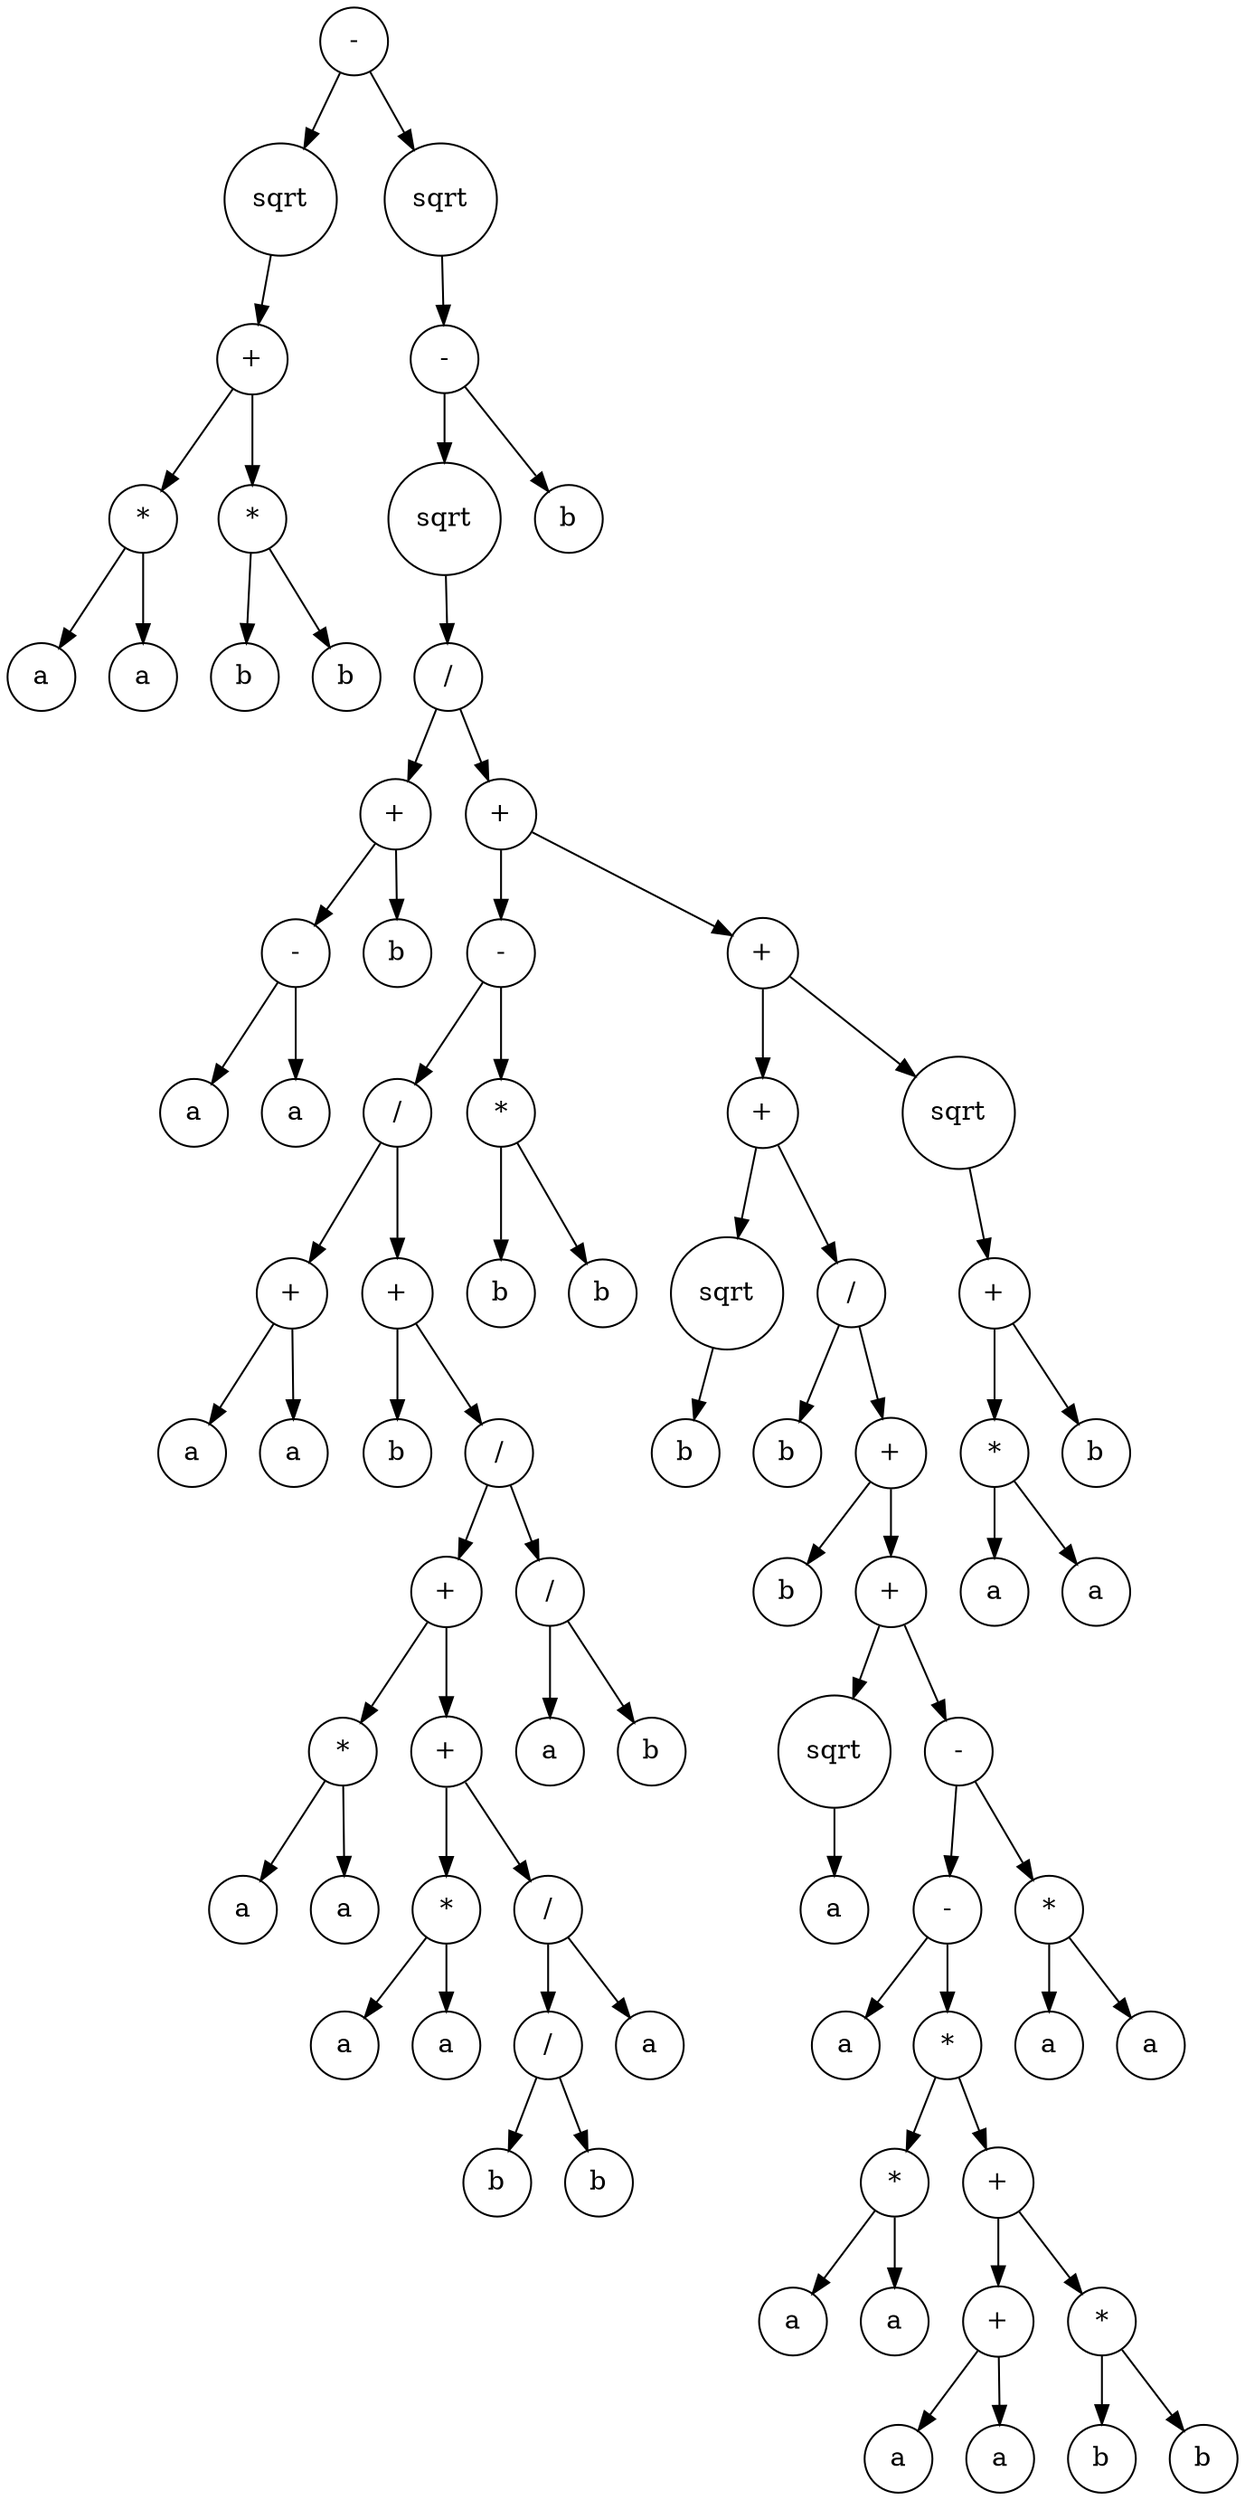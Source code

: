 digraph g {
graph [ordering=out];
node [shape=circle];
n[label = "-"];
n0[label = "sqrt"];
n00[label = "+"];
n000[label = "*"];
n0000[label = "a"];
n000 -> n0000;
n0001[label = "a"];
n000 -> n0001;
n00 -> n000;
n001[label = "*"];
n0010[label = "b"];
n001 -> n0010;
n0011[label = "b"];
n001 -> n0011;
n00 -> n001;
n0 -> n00;
n -> n0;
n1[label = "sqrt"];
n10[label = "-"];
n100[label = "sqrt"];
n1000[label = "/"];
n10000[label = "+"];
n100000[label = "-"];
n1000000[label = "a"];
n100000 -> n1000000;
n1000001[label = "a"];
n100000 -> n1000001;
n10000 -> n100000;
n100001[label = "b"];
n10000 -> n100001;
n1000 -> n10000;
n10001[label = "+"];
n100010[label = "-"];
n1000100[label = "/"];
n10001000[label = "+"];
n100010000[label = "a"];
n10001000 -> n100010000;
n100010001[label = "a"];
n10001000 -> n100010001;
n1000100 -> n10001000;
n10001001[label = "+"];
n100010010[label = "b"];
n10001001 -> n100010010;
n100010011[label = "/"];
n1000100110[label = "+"];
n10001001100[label = "*"];
n100010011000[label = "a"];
n10001001100 -> n100010011000;
n100010011001[label = "a"];
n10001001100 -> n100010011001;
n1000100110 -> n10001001100;
n10001001101[label = "+"];
n100010011010[label = "*"];
n1000100110100[label = "a"];
n100010011010 -> n1000100110100;
n1000100110101[label = "a"];
n100010011010 -> n1000100110101;
n10001001101 -> n100010011010;
n100010011011[label = "/"];
n1000100110110[label = "/"];
n10001001101100[label = "b"];
n1000100110110 -> n10001001101100;
n10001001101101[label = "b"];
n1000100110110 -> n10001001101101;
n100010011011 -> n1000100110110;
n1000100110111[label = "a"];
n100010011011 -> n1000100110111;
n10001001101 -> n100010011011;
n1000100110 -> n10001001101;
n100010011 -> n1000100110;
n1000100111[label = "/"];
n10001001110[label = "a"];
n1000100111 -> n10001001110;
n10001001111[label = "b"];
n1000100111 -> n10001001111;
n100010011 -> n1000100111;
n10001001 -> n100010011;
n1000100 -> n10001001;
n100010 -> n1000100;
n1000101[label = "*"];
n10001010[label = "b"];
n1000101 -> n10001010;
n10001011[label = "b"];
n1000101 -> n10001011;
n100010 -> n1000101;
n10001 -> n100010;
n100011[label = "+"];
n1000110[label = "+"];
n10001100[label = "sqrt"];
n100011000[label = "b"];
n10001100 -> n100011000;
n1000110 -> n10001100;
n10001101[label = "/"];
n100011010[label = "b"];
n10001101 -> n100011010;
n100011011[label = "+"];
n1000110110[label = "b"];
n100011011 -> n1000110110;
n1000110111[label = "+"];
n10001101110[label = "sqrt"];
n100011011100[label = "a"];
n10001101110 -> n100011011100;
n1000110111 -> n10001101110;
n10001101111[label = "-"];
n100011011110[label = "-"];
n1000110111100[label = "a"];
n100011011110 -> n1000110111100;
n1000110111101[label = "*"];
n10001101111010[label = "*"];
n100011011110100[label = "a"];
n10001101111010 -> n100011011110100;
n100011011110101[label = "a"];
n10001101111010 -> n100011011110101;
n1000110111101 -> n10001101111010;
n10001101111011[label = "+"];
n100011011110110[label = "+"];
n1000110111101100[label = "a"];
n100011011110110 -> n1000110111101100;
n1000110111101101[label = "a"];
n100011011110110 -> n1000110111101101;
n10001101111011 -> n100011011110110;
n100011011110111[label = "*"];
n1000110111101110[label = "b"];
n100011011110111 -> n1000110111101110;
n1000110111101111[label = "b"];
n100011011110111 -> n1000110111101111;
n10001101111011 -> n100011011110111;
n1000110111101 -> n10001101111011;
n100011011110 -> n1000110111101;
n10001101111 -> n100011011110;
n100011011111[label = "*"];
n1000110111110[label = "a"];
n100011011111 -> n1000110111110;
n1000110111111[label = "a"];
n100011011111 -> n1000110111111;
n10001101111 -> n100011011111;
n1000110111 -> n10001101111;
n100011011 -> n1000110111;
n10001101 -> n100011011;
n1000110 -> n10001101;
n100011 -> n1000110;
n1000111[label = "sqrt"];
n10001110[label = "+"];
n100011100[label = "*"];
n1000111000[label = "a"];
n100011100 -> n1000111000;
n1000111001[label = "a"];
n100011100 -> n1000111001;
n10001110 -> n100011100;
n100011101[label = "b"];
n10001110 -> n100011101;
n1000111 -> n10001110;
n100011 -> n1000111;
n10001 -> n100011;
n1000 -> n10001;
n100 -> n1000;
n10 -> n100;
n101[label = "b"];
n10 -> n101;
n1 -> n10;
n -> n1;
}
